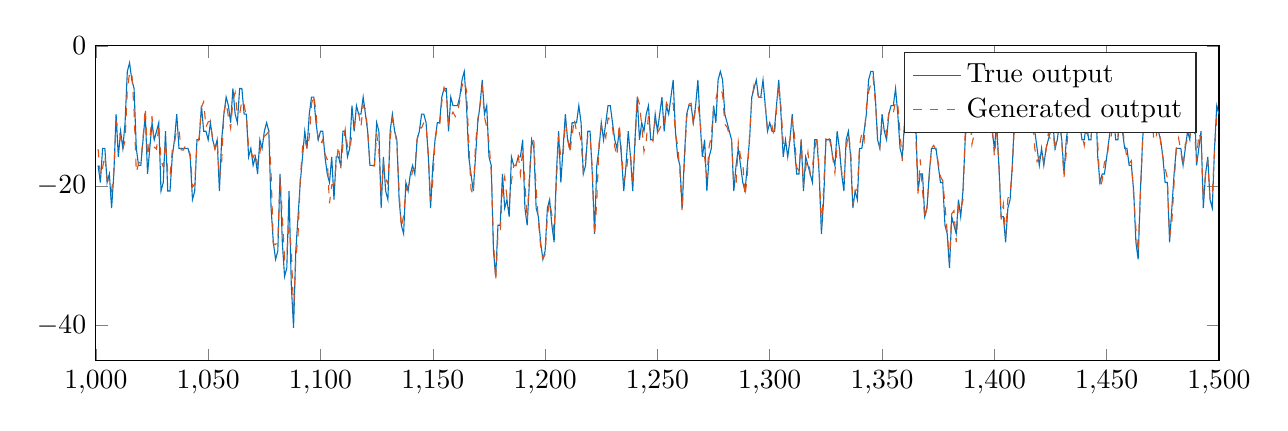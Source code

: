 % This file was created by matlab2tikz.
%
\definecolor{mycolor1}{rgb}{0.0,0.447,0.741}%
\definecolor{mycolor2}{rgb}{0.85,0.325,0.098}%
%
\begin{tikzpicture}

\begin{axis}[%
width=14.264cm,
height=4cm,
at={(0cm,0cm)},
scale only axis,
xmin=1000,
xmax=1500,
ymin=-45,
ymax=0,
axis background/.style={fill=white},
legend style={legend cell align=left, align=left, draw=white!15!black}
]
\addplot [color=mycolor1]
  table[row sep=crcr]{%
1001	-17.09\\
1002	-19.531\\
1003	-14.648\\
1004	-14.648\\
1005	-19.531\\
1006	-18.311\\
1007	-23.193\\
1008	-18.311\\
1009	-9.766\\
1010	-15.869\\
1011	-12.207\\
1012	-14.648\\
1013	-10.986\\
1014	-3.662\\
1015	-2.441\\
1016	-4.883\\
1017	-6.104\\
1018	-14.648\\
1019	-17.09\\
1020	-17.09\\
1021	-13.428\\
1022	-9.766\\
1023	-18.311\\
1024	-14.648\\
1025	-10.986\\
1026	-13.428\\
1027	-12.207\\
1028	-10.986\\
1029	-20.752\\
1030	-19.531\\
1031	-12.207\\
1032	-20.752\\
1033	-20.752\\
1034	-15.869\\
1035	-13.428\\
1036	-9.766\\
1037	-14.648\\
1038	-14.648\\
1039	-14.648\\
1040	-14.648\\
1041	-14.648\\
1042	-15.869\\
1043	-21.973\\
1044	-20.752\\
1045	-13.428\\
1046	-13.428\\
1047	-8.545\\
1048	-12.207\\
1049	-12.207\\
1050	-13.428\\
1051	-10.986\\
1052	-13.428\\
1053	-14.648\\
1054	-13.428\\
1055	-20.752\\
1056	-13.428\\
1057	-9.766\\
1058	-7.324\\
1059	-8.545\\
1060	-10.986\\
1061	-6.104\\
1062	-9.766\\
1063	-10.986\\
1064	-6.104\\
1065	-6.104\\
1066	-9.766\\
1067	-9.766\\
1068	-15.869\\
1069	-14.648\\
1070	-17.09\\
1071	-15.869\\
1072	-18.311\\
1073	-13.428\\
1074	-14.648\\
1075	-12.207\\
1076	-10.986\\
1077	-12.207\\
1078	-23.193\\
1079	-28.076\\
1080	-30.518\\
1081	-29.297\\
1082	-18.311\\
1083	-28.076\\
1084	-32.959\\
1085	-31.738\\
1086	-20.752\\
1087	-34.18\\
1088	-40.283\\
1089	-29.297\\
1090	-24.414\\
1091	-19.531\\
1092	-15.869\\
1093	-12.207\\
1094	-14.648\\
1095	-9.766\\
1096	-7.324\\
1097	-7.324\\
1098	-10.986\\
1099	-13.428\\
1100	-12.207\\
1101	-12.207\\
1102	-15.869\\
1103	-18.311\\
1104	-19.531\\
1105	-15.869\\
1106	-21.973\\
1107	-15.869\\
1108	-15.869\\
1109	-17.09\\
1110	-12.207\\
1111	-12.207\\
1112	-15.869\\
1113	-14.648\\
1114	-8.545\\
1115	-12.207\\
1116	-8.545\\
1117	-9.766\\
1118	-9.766\\
1119	-7.324\\
1120	-9.766\\
1121	-12.207\\
1122	-17.09\\
1123	-17.09\\
1124	-17.09\\
1125	-10.986\\
1126	-12.207\\
1127	-23.193\\
1128	-15.869\\
1129	-20.752\\
1130	-21.973\\
1131	-12.207\\
1132	-9.766\\
1133	-12.207\\
1134	-13.428\\
1135	-21.973\\
1136	-25.635\\
1137	-26.855\\
1138	-19.531\\
1139	-20.752\\
1140	-18.311\\
1141	-17.09\\
1142	-18.311\\
1143	-13.428\\
1144	-12.207\\
1145	-9.766\\
1146	-9.766\\
1147	-10.986\\
1148	-15.869\\
1149	-23.193\\
1150	-17.09\\
1151	-13.428\\
1152	-10.986\\
1153	-10.986\\
1154	-7.324\\
1155	-6.104\\
1156	-6.104\\
1157	-12.207\\
1158	-7.324\\
1159	-8.545\\
1160	-8.545\\
1161	-8.545\\
1162	-7.324\\
1163	-4.883\\
1164	-3.662\\
1165	-8.545\\
1166	-15.869\\
1167	-18.311\\
1168	-20.752\\
1169	-15.869\\
1170	-10.986\\
1171	-8.545\\
1172	-4.883\\
1173	-9.766\\
1174	-8.545\\
1175	-15.869\\
1176	-17.09\\
1177	-29.297\\
1178	-32.959\\
1179	-25.635\\
1180	-25.635\\
1181	-18.311\\
1182	-23.193\\
1183	-21.973\\
1184	-24.414\\
1185	-15.869\\
1186	-17.09\\
1187	-17.09\\
1188	-15.869\\
1189	-15.869\\
1190	-13.428\\
1191	-23.193\\
1192	-25.635\\
1193	-19.531\\
1194	-13.428\\
1195	-14.648\\
1196	-23.193\\
1197	-24.414\\
1198	-28.076\\
1199	-30.518\\
1200	-29.297\\
1201	-23.193\\
1202	-21.973\\
1203	-25.635\\
1204	-28.076\\
1205	-18.311\\
1206	-12.207\\
1207	-19.531\\
1208	-14.648\\
1209	-9.766\\
1210	-13.428\\
1211	-14.648\\
1212	-10.986\\
1213	-10.986\\
1214	-10.986\\
1215	-8.545\\
1216	-10.986\\
1217	-18.311\\
1218	-17.09\\
1219	-12.207\\
1220	-12.207\\
1221	-18.311\\
1222	-26.855\\
1223	-17.09\\
1224	-14.648\\
1225	-10.986\\
1226	-13.428\\
1227	-10.986\\
1228	-8.545\\
1229	-8.545\\
1230	-10.986\\
1231	-13.428\\
1232	-14.648\\
1233	-12.207\\
1234	-15.869\\
1235	-20.752\\
1236	-17.09\\
1237	-12.207\\
1238	-15.869\\
1239	-20.752\\
1240	-13.428\\
1241	-7.324\\
1242	-13.428\\
1243	-10.986\\
1244	-12.207\\
1245	-9.766\\
1246	-8.545\\
1247	-13.428\\
1248	-13.428\\
1249	-9.766\\
1250	-12.207\\
1251	-9.766\\
1252	-7.324\\
1253	-12.207\\
1254	-8.545\\
1255	-9.766\\
1256	-7.324\\
1257	-4.883\\
1258	-12.207\\
1259	-15.869\\
1260	-17.09\\
1261	-23.193\\
1262	-15.869\\
1263	-9.766\\
1264	-8.545\\
1265	-8.545\\
1266	-10.986\\
1267	-8.545\\
1268	-4.883\\
1269	-10.986\\
1270	-15.869\\
1271	-13.428\\
1272	-20.752\\
1273	-15.869\\
1274	-14.648\\
1275	-8.545\\
1276	-10.986\\
1277	-4.883\\
1278	-3.662\\
1279	-4.883\\
1280	-9.766\\
1281	-10.986\\
1282	-12.207\\
1283	-13.428\\
1284	-20.752\\
1285	-17.09\\
1286	-14.648\\
1287	-17.09\\
1288	-19.531\\
1289	-20.752\\
1290	-17.09\\
1291	-13.428\\
1292	-7.324\\
1293	-6.104\\
1294	-4.883\\
1295	-7.324\\
1296	-7.324\\
1297	-4.883\\
1298	-8.545\\
1299	-12.207\\
1300	-10.986\\
1301	-12.207\\
1302	-12.207\\
1303	-8.545\\
1304	-4.883\\
1305	-9.766\\
1306	-15.869\\
1307	-13.428\\
1308	-15.869\\
1309	-13.428\\
1310	-9.766\\
1311	-14.648\\
1312	-18.311\\
1313	-18.311\\
1314	-13.428\\
1315	-20.752\\
1316	-15.869\\
1317	-17.09\\
1318	-18.311\\
1319	-19.531\\
1320	-13.428\\
1321	-13.428\\
1322	-18.311\\
1323	-26.855\\
1324	-21.973\\
1325	-13.428\\
1326	-13.428\\
1327	-13.428\\
1328	-15.869\\
1329	-17.09\\
1330	-12.207\\
1331	-14.648\\
1332	-18.311\\
1333	-20.752\\
1334	-13.428\\
1335	-12.207\\
1336	-15.869\\
1337	-23.193\\
1338	-20.752\\
1339	-21.973\\
1340	-14.648\\
1341	-14.648\\
1342	-12.207\\
1343	-9.766\\
1344	-4.883\\
1345	-3.662\\
1346	-3.662\\
1347	-7.324\\
1348	-13.428\\
1349	-14.648\\
1350	-9.766\\
1351	-12.207\\
1352	-13.428\\
1353	-9.766\\
1354	-8.545\\
1355	-8.545\\
1356	-6.104\\
1357	-9.766\\
1358	-14.648\\
1359	-15.869\\
1360	-10.986\\
1361	-8.545\\
1362	-8.545\\
1363	-8.545\\
1364	-7.324\\
1365	-10.986\\
1366	-20.752\\
1367	-18.311\\
1368	-18.311\\
1369	-24.414\\
1370	-23.193\\
1371	-18.311\\
1372	-14.648\\
1373	-14.648\\
1374	-14.648\\
1375	-17.09\\
1376	-19.531\\
1377	-19.531\\
1378	-25.635\\
1379	-26.855\\
1380	-31.738\\
1381	-24.414\\
1382	-25.635\\
1383	-26.855\\
1384	-21.973\\
1385	-24.414\\
1386	-20.752\\
1387	-13.428\\
1388	-9.766\\
1389	-9.766\\
1390	-12.207\\
1391	-9.766\\
1392	-7.324\\
1393	-10.986\\
1394	-8.545\\
1395	-6.104\\
1396	-7.324\\
1397	-9.766\\
1398	-6.104\\
1399	-12.207\\
1400	-14.648\\
1401	-10.986\\
1402	-17.09\\
1403	-24.414\\
1404	-24.414\\
1405	-28.076\\
1406	-23.193\\
1407	-21.973\\
1408	-17.09\\
1409	-9.766\\
1410	-10.986\\
1411	-10.986\\
1412	-7.324\\
1413	-10.986\\
1414	-9.766\\
1415	-2.441\\
1416	-6.104\\
1417	-9.766\\
1418	-12.207\\
1419	-14.648\\
1420	-17.09\\
1421	-14.648\\
1422	-17.09\\
1423	-14.648\\
1424	-13.428\\
1425	-12.207\\
1426	-10.986\\
1427	-14.648\\
1428	-13.428\\
1429	-10.986\\
1430	-13.428\\
1431	-18.311\\
1432	-13.428\\
1433	-10.986\\
1434	-10.986\\
1435	-10.986\\
1436	-8.545\\
1437	-7.324\\
1438	-10.986\\
1439	-13.428\\
1440	-13.428\\
1441	-10.986\\
1442	-13.428\\
1443	-13.428\\
1444	-8.545\\
1445	-7.324\\
1446	-15.869\\
1447	-19.531\\
1448	-18.311\\
1449	-18.311\\
1450	-15.869\\
1451	-13.428\\
1452	-10.986\\
1453	-9.766\\
1454	-13.428\\
1455	-13.428\\
1456	-8.545\\
1457	-12.207\\
1458	-14.648\\
1459	-14.648\\
1460	-17.09\\
1461	-17.09\\
1462	-20.752\\
1463	-28.076\\
1464	-30.518\\
1465	-20.752\\
1466	-13.428\\
1467	-8.545\\
1468	-6.104\\
1469	-8.545\\
1470	-7.324\\
1471	-10.986\\
1472	-12.207\\
1473	-12.207\\
1474	-13.428\\
1475	-15.869\\
1476	-19.531\\
1477	-19.531\\
1478	-28.076\\
1479	-23.193\\
1480	-18.311\\
1481	-14.648\\
1482	-14.648\\
1483	-14.648\\
1484	-17.09\\
1485	-14.648\\
1486	-12.207\\
1487	-13.428\\
1488	-8.545\\
1489	-7.324\\
1490	-17.09\\
1491	-14.648\\
1492	-12.207\\
1493	-23.193\\
1494	-18.311\\
1495	-15.869\\
1496	-21.973\\
1497	-23.193\\
1498	-14.648\\
1499	-8.545\\
1500	-9.766\\
};
\addlegendentry{True output}

\addplot [color=mycolor2, dashed]
  table[row sep=crcr]{%
1001	-14.765\\
1002	-18.527\\
1003	-17.429\\
1004	-15.652\\
1005	-19.124\\
1006	-19.209\\
1007	-20.719\\
1008	-17.999\\
1009	-10.85\\
1010	-11.688\\
1011	-13.05\\
1012	-14.813\\
1013	-13.564\\
1014	-6.214\\
1015	-3.898\\
1016	-3.729\\
1017	-9.253\\
1018	-18.089\\
1019	-16.842\\
1020	-16.493\\
1021	-13.184\\
1022	-8.84\\
1023	-15.772\\
1024	-13.348\\
1025	-10.064\\
1026	-14.466\\
1027	-14.772\\
1028	-11.3\\
1029	-16.463\\
1030	-17.276\\
1031	-13.755\\
1032	-18.194\\
1033	-18.731\\
1034	-14.99\\
1035	-13.872\\
1036	-11.887\\
1037	-12.048\\
1038	-14.872\\
1039	-14.906\\
1040	-14.17\\
1041	-14.668\\
1042	-15.529\\
1043	-20.182\\
1044	-19.759\\
1045	-14.099\\
1046	-13.068\\
1047	-8.744\\
1048	-7.993\\
1049	-11.614\\
1050	-10.88\\
1051	-10.735\\
1052	-13.421\\
1053	-14.799\\
1054	-13.532\\
1055	-18.944\\
1056	-16.497\\
1057	-9.525\\
1058	-8.074\\
1059	-10.156\\
1060	-11.793\\
1061	-7.885\\
1062	-6.677\\
1063	-9.868\\
1064	-9.797\\
1065	-7.807\\
1066	-8.449\\
1067	-10.136\\
1068	-14.536\\
1069	-15.051\\
1070	-15.972\\
1071	-15.276\\
1072	-16.937\\
1073	-15.29\\
1074	-13.491\\
1075	-12.923\\
1076	-12.64\\
1077	-12.231\\
1078	-18.235\\
1079	-28.295\\
1080	-28.401\\
1081	-27.944\\
1082	-18.709\\
1083	-24.375\\
1084	-30.424\\
1085	-29.542\\
1086	-25.937\\
1087	-29.004\\
1088	-37.938\\
1089	-30.429\\
1090	-27.076\\
1091	-19.064\\
1092	-14.503\\
1093	-13.296\\
1094	-14.733\\
1095	-13.145\\
1096	-8.295\\
1097	-7.062\\
1098	-9.43\\
1099	-14.077\\
1100	-14.11\\
1101	-13.395\\
1102	-15.468\\
1103	-16.238\\
1104	-22.519\\
1105	-19.87\\
1106	-19.798\\
1107	-16.855\\
1108	-14.294\\
1109	-17.478\\
1110	-14.149\\
1111	-11.955\\
1112	-14.365\\
1113	-14.954\\
1114	-12.637\\
1115	-11.556\\
1116	-9.8\\
1117	-9.69\\
1118	-11.623\\
1119	-8.485\\
1120	-9.038\\
1121	-12.031\\
1122	-16.739\\
1123	-17.142\\
1124	-17.176\\
1125	-12.55\\
1126	-14.988\\
1127	-21.81\\
1128	-16.881\\
1129	-18.982\\
1130	-19.718\\
1131	-13.348\\
1132	-10.447\\
1133	-11.9\\
1134	-14.053\\
1135	-20.892\\
1136	-25.948\\
1137	-24.231\\
1138	-20.731\\
1139	-19.972\\
1140	-19.53\\
1141	-17.79\\
1142	-17.595\\
1143	-13.35\\
1144	-11.63\\
1145	-11.744\\
1146	-10.966\\
1147	-11.395\\
1148	-15.463\\
1149	-22.087\\
1150	-19.362\\
1151	-13.523\\
1152	-11.544\\
1153	-11.543\\
1154	-7.98\\
1155	-5.955\\
1156	-6.823\\
1157	-11.1\\
1158	-10.115\\
1159	-9.473\\
1160	-10.102\\
1161	-9.463\\
1162	-7.862\\
1163	-5.768\\
1164	-4.92\\
1165	-6.405\\
1166	-13.717\\
1167	-20.492\\
1168	-21.355\\
1169	-14.174\\
1170	-10.556\\
1171	-8.395\\
1172	-5.985\\
1173	-10.196\\
1174	-11.608\\
1175	-13.711\\
1176	-17.931\\
1177	-27.902\\
1178	-33.583\\
1179	-26.92\\
1180	-26.68\\
1181	-20.269\\
1182	-18.706\\
1183	-21.671\\
1184	-22.498\\
1185	-19.372\\
1186	-17.113\\
1187	-17.159\\
1188	-15.516\\
1189	-18.356\\
1190	-14.851\\
1191	-19.415\\
1192	-24.963\\
1193	-18.743\\
1194	-13.266\\
1195	-13.654\\
1196	-20.462\\
1197	-24.923\\
1198	-28.672\\
1199	-30.395\\
1200	-29.83\\
1201	-24.255\\
1202	-22.311\\
1203	-24.173\\
1204	-26.677\\
1205	-19.418\\
1206	-12.829\\
1207	-16.071\\
1208	-15.601\\
1209	-10.904\\
1210	-13.077\\
1211	-15.304\\
1212	-12.884\\
1213	-10.425\\
1214	-12.326\\
1215	-12.054\\
1216	-13.609\\
1217	-17.923\\
1218	-16.144\\
1219	-12.842\\
1220	-12.793\\
1221	-17.607\\
1222	-27.19\\
1223	-22.171\\
1224	-13.967\\
1225	-11.396\\
1226	-11.912\\
1227	-13.105\\
1228	-10.301\\
1229	-10.59\\
1230	-11.719\\
1231	-14.428\\
1232	-15.772\\
1233	-11.157\\
1234	-15.279\\
1235	-19.258\\
1236	-18.243\\
1237	-15.665\\
1238	-15.462\\
1239	-19.749\\
1240	-14.295\\
1241	-7.193\\
1242	-8.361\\
1243	-11.412\\
1244	-15.102\\
1245	-13.637\\
1246	-9.957\\
1247	-12.911\\
1248	-13.617\\
1249	-10.724\\
1250	-12.401\\
1251	-11.888\\
1252	-10.937\\
1253	-11.278\\
1254	-8.145\\
1255	-8.873\\
1256	-8.199\\
1257	-8.217\\
1258	-12.436\\
1259	-14.313\\
1260	-17.89\\
1261	-23.665\\
1262	-16.637\\
1263	-10.317\\
1264	-8.35\\
1265	-8.203\\
1266	-11.409\\
1267	-8.667\\
1268	-8.453\\
1269	-10.445\\
1270	-15.598\\
1271	-15.92\\
1272	-18.707\\
1273	-14.437\\
1274	-12.84\\
1275	-8.892\\
1276	-7.659\\
1277	-6.148\\
1278	-6.052\\
1279	-6.869\\
1280	-11.229\\
1281	-11.608\\
1282	-12.669\\
1283	-13.43\\
1284	-19.948\\
1285	-19.751\\
1286	-13.758\\
1287	-15.884\\
1288	-16.718\\
1289	-21.493\\
1290	-18.543\\
1291	-12.842\\
1292	-7.652\\
1293	-5.587\\
1294	-6.106\\
1295	-7.275\\
1296	-7.401\\
1297	-7.315\\
1298	-8.427\\
1299	-11.995\\
1300	-12.153\\
1301	-11.438\\
1302	-12.972\\
1303	-9.25\\
1304	-5.468\\
1305	-8.828\\
1306	-13.898\\
1307	-14.061\\
1308	-14.387\\
1309	-13.4\\
1310	-10.659\\
1311	-12.72\\
1312	-17.361\\
1313	-17.863\\
1314	-13.362\\
1315	-19.92\\
1316	-17.47\\
1317	-15.202\\
1318	-18.278\\
1319	-17.257\\
1320	-14.761\\
1321	-12.993\\
1322	-17.714\\
1323	-25.881\\
1324	-20.253\\
1325	-12.992\\
1326	-12.67\\
1327	-13.973\\
1328	-15.884\\
1329	-18.137\\
1330	-14.287\\
1331	-14.743\\
1332	-18.012\\
1333	-19.318\\
1334	-14.763\\
1335	-12.513\\
1336	-14.819\\
1337	-22.8\\
1338	-20.723\\
1339	-20.485\\
1340	-14.224\\
1341	-12.421\\
1342	-13.592\\
1343	-8.767\\
1344	-6.567\\
1345	-5.443\\
1346	-4.501\\
1347	-8.052\\
1348	-12.796\\
1349	-14.491\\
1350	-11.398\\
1351	-11.448\\
1352	-12.585\\
1353	-9.42\\
1354	-9.213\\
1355	-9.635\\
1356	-7.9\\
1357	-8.393\\
1358	-12.488\\
1359	-16.463\\
1360	-11.48\\
1361	-8.817\\
1362	-8.001\\
1363	-9.222\\
1364	-7.333\\
1365	-12.825\\
1366	-21.105\\
1367	-16.247\\
1368	-20.599\\
1369	-24.659\\
1370	-22.921\\
1371	-18.773\\
1372	-14.607\\
1373	-14.217\\
1374	-14.915\\
1375	-16.717\\
1376	-18.697\\
1377	-19.249\\
1378	-22.745\\
1379	-26.705\\
1380	-30.778\\
1381	-24.009\\
1382	-23.56\\
1383	-28.043\\
1384	-22.707\\
1385	-23.429\\
1386	-22.072\\
1387	-12.319\\
1388	-9.051\\
1389	-9.834\\
1390	-14.101\\
1391	-12.597\\
1392	-8.831\\
1393	-10.558\\
1394	-9.175\\
1395	-7.282\\
1396	-8.544\\
1397	-9.464\\
1398	-7.742\\
1399	-11.361\\
1400	-15.778\\
1401	-12.318\\
1402	-16.715\\
1403	-24.818\\
1404	-22.667\\
1405	-27.192\\
1406	-21.778\\
1407	-21.187\\
1408	-17.314\\
1409	-10.794\\
1410	-12.573\\
1411	-10.744\\
1412	-8.296\\
1413	-10.938\\
1414	-7.618\\
1415	-5.13\\
1416	-6.274\\
1417	-10.018\\
1418	-14.704\\
1419	-16.527\\
1420	-15.935\\
1421	-15.143\\
1422	-16.641\\
1423	-14.943\\
1424	-12.518\\
1425	-13.43\\
1426	-11.59\\
1427	-15.173\\
1428	-11.976\\
1429	-9.705\\
1430	-13.795\\
1431	-18.76\\
1432	-15.32\\
1433	-11.443\\
1434	-10.261\\
1435	-11.531\\
1436	-9.15\\
1437	-8.086\\
1438	-10.585\\
1439	-12.491\\
1440	-14.247\\
1441	-12.161\\
1442	-13.347\\
1443	-13.391\\
1444	-8.976\\
1445	-8.75\\
1446	-13.923\\
1447	-20.345\\
1448	-19.236\\
1449	-16.589\\
1450	-16.344\\
1451	-13.773\\
1452	-12.869\\
1453	-10.909\\
1454	-13.17\\
1455	-13.073\\
1456	-9.009\\
1457	-11.982\\
1458	-13.775\\
1459	-16.144\\
1460	-16.777\\
1461	-16.398\\
1462	-21.41\\
1463	-26.128\\
1464	-29.507\\
1465	-21.202\\
1466	-13.456\\
1467	-9.337\\
1468	-6.289\\
1469	-8.231\\
1470	-9.645\\
1471	-13.564\\
1472	-13.158\\
1473	-10.589\\
1474	-13.808\\
1475	-15.88\\
1476	-17.448\\
1477	-18.925\\
1478	-27.302\\
1479	-25.189\\
1480	-19.563\\
1481	-14.612\\
1482	-13.177\\
1483	-15.009\\
1484	-17.347\\
1485	-14.027\\
1486	-13.431\\
1487	-13.577\\
1488	-8.571\\
1489	-11.747\\
1490	-16.528\\
1491	-12.504\\
1492	-13.251\\
1493	-22.025\\
1494	-18.304\\
1495	-16.518\\
1496	-21.931\\
1497	-21.014\\
1498	-15.067\\
1499	-9.958\\
1500	-10.187\\
};
\addlegendentry{Generated output}

\end{axis}
\end{tikzpicture}%